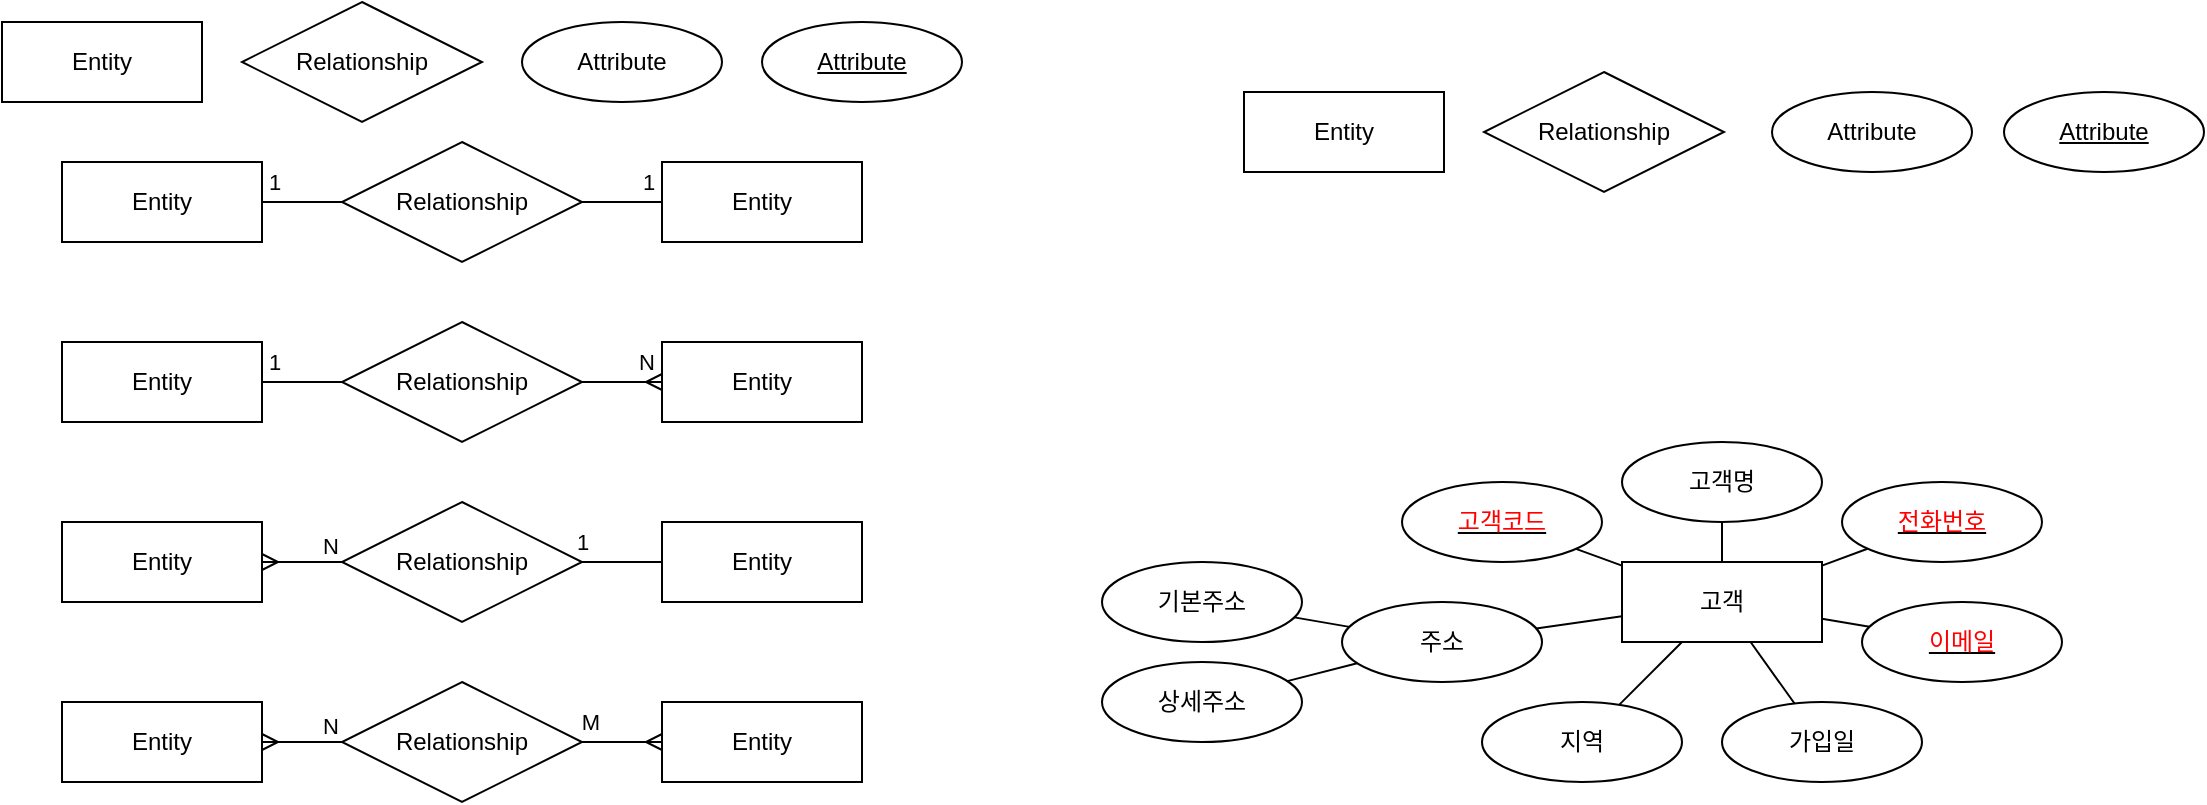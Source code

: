 <mxfile version="26.0.6">
  <diagram name="페이지-1" id="Ya6khYZ0Fk8NMJqVSXsF">
    <mxGraphModel dx="667" dy="344" grid="1" gridSize="10" guides="1" tooltips="1" connect="1" arrows="1" fold="1" page="1" pageScale="1" pageWidth="827" pageHeight="1169" math="0" shadow="0">
      <root>
        <mxCell id="0" />
        <mxCell id="1" parent="0" />
        <mxCell id="XMlplPwFl1dJo5Iw-d_0-1" value="Entity" style="whiteSpace=wrap;html=1;align=center;" vertex="1" parent="1">
          <mxGeometry x="130" y="30" width="100" height="40" as="geometry" />
        </mxCell>
        <mxCell id="XMlplPwFl1dJo5Iw-d_0-2" value="Relationship" style="shape=rhombus;perimeter=rhombusPerimeter;whiteSpace=wrap;html=1;align=center;" vertex="1" parent="1">
          <mxGeometry x="250" y="20" width="120" height="60" as="geometry" />
        </mxCell>
        <mxCell id="XMlplPwFl1dJo5Iw-d_0-3" value="Attribute" style="ellipse;whiteSpace=wrap;html=1;align=center;" vertex="1" parent="1">
          <mxGeometry x="390" y="30" width="100" height="40" as="geometry" />
        </mxCell>
        <mxCell id="XMlplPwFl1dJo5Iw-d_0-4" value="Attribute" style="ellipse;whiteSpace=wrap;html=1;align=center;fontStyle=4;" vertex="1" parent="1">
          <mxGeometry x="510" y="30" width="100" height="40" as="geometry" />
        </mxCell>
        <mxCell id="XMlplPwFl1dJo5Iw-d_0-5" value="Relationship" style="shape=rhombus;perimeter=rhombusPerimeter;whiteSpace=wrap;html=1;align=center;" vertex="1" parent="1">
          <mxGeometry x="300" y="360" width="120" height="60" as="geometry" />
        </mxCell>
        <mxCell id="XMlplPwFl1dJo5Iw-d_0-6" value="Entity" style="whiteSpace=wrap;html=1;align=center;" vertex="1" parent="1">
          <mxGeometry x="160" y="370" width="100" height="40" as="geometry" />
        </mxCell>
        <mxCell id="XMlplPwFl1dJo5Iw-d_0-7" value="Entity" style="whiteSpace=wrap;html=1;align=center;" vertex="1" parent="1">
          <mxGeometry x="460" y="370" width="100" height="40" as="geometry" />
        </mxCell>
        <mxCell id="XMlplPwFl1dJo5Iw-d_0-10" value="" style="endArrow=none;html=1;rounded=0;" edge="1" parent="1" source="XMlplPwFl1dJo5Iw-d_0-5" target="XMlplPwFl1dJo5Iw-d_0-7">
          <mxGeometry relative="1" as="geometry">
            <mxPoint x="420" y="420" as="sourcePoint" />
            <mxPoint x="490" y="420" as="targetPoint" />
          </mxGeometry>
        </mxCell>
        <mxCell id="XMlplPwFl1dJo5Iw-d_0-11" value="Relationship" style="shape=rhombus;perimeter=rhombusPerimeter;whiteSpace=wrap;html=1;align=center;" vertex="1" parent="1">
          <mxGeometry x="300" y="90" width="120" height="60" as="geometry" />
        </mxCell>
        <mxCell id="XMlplPwFl1dJo5Iw-d_0-12" value="Entity" style="whiteSpace=wrap;html=1;align=center;" vertex="1" parent="1">
          <mxGeometry x="160" y="100" width="100" height="40" as="geometry" />
        </mxCell>
        <mxCell id="XMlplPwFl1dJo5Iw-d_0-13" value="Entity" style="whiteSpace=wrap;html=1;align=center;" vertex="1" parent="1">
          <mxGeometry x="460" y="100" width="100" height="40" as="geometry" />
        </mxCell>
        <mxCell id="XMlplPwFl1dJo5Iw-d_0-14" value="" style="endArrow=none;html=1;rounded=0;" edge="1" parent="1" source="XMlplPwFl1dJo5Iw-d_0-12" target="XMlplPwFl1dJo5Iw-d_0-11">
          <mxGeometry relative="1" as="geometry">
            <mxPoint x="260" y="119.79" as="sourcePoint" />
            <mxPoint x="420" y="119.79" as="targetPoint" />
          </mxGeometry>
        </mxCell>
        <mxCell id="XMlplPwFl1dJo5Iw-d_0-26" value="1" style="edgeLabel;html=1;align=center;verticalAlign=middle;resizable=0;points=[];" vertex="1" connectable="0" parent="XMlplPwFl1dJo5Iw-d_0-14">
          <mxGeometry x="-0.053" relative="1" as="geometry">
            <mxPoint x="-13" y="-10" as="offset" />
          </mxGeometry>
        </mxCell>
        <mxCell id="XMlplPwFl1dJo5Iw-d_0-15" value="" style="endArrow=none;html=1;rounded=0;" edge="1" parent="1" source="XMlplPwFl1dJo5Iw-d_0-11" target="XMlplPwFl1dJo5Iw-d_0-13">
          <mxGeometry relative="1" as="geometry">
            <mxPoint x="420" y="150" as="sourcePoint" />
            <mxPoint x="490" y="150" as="targetPoint" />
          </mxGeometry>
        </mxCell>
        <mxCell id="XMlplPwFl1dJo5Iw-d_0-28" value="1" style="edgeLabel;html=1;align=center;verticalAlign=middle;resizable=0;points=[];" vertex="1" connectable="0" parent="XMlplPwFl1dJo5Iw-d_0-15">
          <mxGeometry x="0.011" y="1" relative="1" as="geometry">
            <mxPoint x="13" y="-9" as="offset" />
          </mxGeometry>
        </mxCell>
        <mxCell id="XMlplPwFl1dJo5Iw-d_0-16" value="Relationship" style="shape=rhombus;perimeter=rhombusPerimeter;whiteSpace=wrap;html=1;align=center;" vertex="1" parent="1">
          <mxGeometry x="300" y="180" width="120" height="60" as="geometry" />
        </mxCell>
        <mxCell id="XMlplPwFl1dJo5Iw-d_0-17" value="Entity" style="whiteSpace=wrap;html=1;align=center;" vertex="1" parent="1">
          <mxGeometry x="160" y="190" width="100" height="40" as="geometry" />
        </mxCell>
        <mxCell id="XMlplPwFl1dJo5Iw-d_0-18" value="Entity" style="whiteSpace=wrap;html=1;align=center;" vertex="1" parent="1">
          <mxGeometry x="460" y="190" width="100" height="40" as="geometry" />
        </mxCell>
        <mxCell id="XMlplPwFl1dJo5Iw-d_0-19" value="" style="endArrow=none;html=1;rounded=0;" edge="1" parent="1" source="XMlplPwFl1dJo5Iw-d_0-17" target="XMlplPwFl1dJo5Iw-d_0-16">
          <mxGeometry relative="1" as="geometry">
            <mxPoint x="260" y="209.79" as="sourcePoint" />
            <mxPoint x="420" y="209.79" as="targetPoint" />
          </mxGeometry>
        </mxCell>
        <mxCell id="XMlplPwFl1dJo5Iw-d_0-31" value="1" style="edgeLabel;html=1;align=center;verticalAlign=middle;resizable=0;points=[];" vertex="1" connectable="0" parent="XMlplPwFl1dJo5Iw-d_0-19">
          <mxGeometry x="-0.606" relative="1" as="geometry">
            <mxPoint x="-2" y="-10" as="offset" />
          </mxGeometry>
        </mxCell>
        <mxCell id="XMlplPwFl1dJo5Iw-d_0-21" value="Relationship" style="shape=rhombus;perimeter=rhombusPerimeter;whiteSpace=wrap;html=1;align=center;" vertex="1" parent="1">
          <mxGeometry x="300" y="270" width="120" height="60" as="geometry" />
        </mxCell>
        <mxCell id="XMlplPwFl1dJo5Iw-d_0-22" value="Entity" style="whiteSpace=wrap;html=1;align=center;" vertex="1" parent="1">
          <mxGeometry x="160" y="280" width="100" height="40" as="geometry" />
        </mxCell>
        <mxCell id="XMlplPwFl1dJo5Iw-d_0-23" value="Entity" style="whiteSpace=wrap;html=1;align=center;" vertex="1" parent="1">
          <mxGeometry x="460" y="280" width="100" height="40" as="geometry" />
        </mxCell>
        <mxCell id="XMlplPwFl1dJo5Iw-d_0-25" value="" style="endArrow=none;html=1;rounded=0;" edge="1" parent="1" source="XMlplPwFl1dJo5Iw-d_0-21" target="XMlplPwFl1dJo5Iw-d_0-23">
          <mxGeometry relative="1" as="geometry">
            <mxPoint x="420" y="330" as="sourcePoint" />
            <mxPoint x="490" y="330" as="targetPoint" />
          </mxGeometry>
        </mxCell>
        <mxCell id="XMlplPwFl1dJo5Iw-d_0-34" value="1" style="edgeLabel;html=1;align=center;verticalAlign=middle;resizable=0;points=[];" vertex="1" connectable="0" parent="XMlplPwFl1dJo5Iw-d_0-25">
          <mxGeometry x="-0.117" y="-1" relative="1" as="geometry">
            <mxPoint x="-18" y="-11" as="offset" />
          </mxGeometry>
        </mxCell>
        <mxCell id="XMlplPwFl1dJo5Iw-d_0-29" value="" style="edgeStyle=entityRelationEdgeStyle;fontSize=12;html=1;endArrow=ERmany;rounded=0;" edge="1" parent="1" source="XMlplPwFl1dJo5Iw-d_0-16" target="XMlplPwFl1dJo5Iw-d_0-18">
          <mxGeometry width="100" height="100" relative="1" as="geometry">
            <mxPoint x="330" y="280" as="sourcePoint" />
            <mxPoint x="430" y="180" as="targetPoint" />
          </mxGeometry>
        </mxCell>
        <mxCell id="XMlplPwFl1dJo5Iw-d_0-30" value="N" style="edgeLabel;html=1;align=center;verticalAlign=middle;resizable=0;points=[];" vertex="1" connectable="0" parent="XMlplPwFl1dJo5Iw-d_0-29">
          <mxGeometry x="0.473" y="1" relative="1" as="geometry">
            <mxPoint x="13" y="-9" as="offset" />
          </mxGeometry>
        </mxCell>
        <mxCell id="XMlplPwFl1dJo5Iw-d_0-32" value="" style="edgeStyle=entityRelationEdgeStyle;fontSize=12;html=1;endArrow=ERmany;rounded=0;" edge="1" parent="1" source="XMlplPwFl1dJo5Iw-d_0-21" target="XMlplPwFl1dJo5Iw-d_0-22">
          <mxGeometry width="100" height="100" relative="1" as="geometry">
            <mxPoint x="430" y="220" as="sourcePoint" />
            <mxPoint x="470" y="220" as="targetPoint" />
          </mxGeometry>
        </mxCell>
        <mxCell id="XMlplPwFl1dJo5Iw-d_0-33" value="N" style="edgeLabel;html=1;align=center;verticalAlign=middle;resizable=0;points=[];" vertex="1" connectable="0" parent="XMlplPwFl1dJo5Iw-d_0-32">
          <mxGeometry x="0.473" y="1" relative="1" as="geometry">
            <mxPoint x="13" y="-9" as="offset" />
          </mxGeometry>
        </mxCell>
        <mxCell id="XMlplPwFl1dJo5Iw-d_0-36" value="" style="edgeStyle=entityRelationEdgeStyle;fontSize=12;html=1;endArrow=ERmany;rounded=0;" edge="1" parent="1" source="XMlplPwFl1dJo5Iw-d_0-5" target="XMlplPwFl1dJo5Iw-d_0-6">
          <mxGeometry width="100" height="100" relative="1" as="geometry">
            <mxPoint x="320" y="340" as="sourcePoint" />
            <mxPoint x="280" y="340" as="targetPoint" />
          </mxGeometry>
        </mxCell>
        <mxCell id="XMlplPwFl1dJo5Iw-d_0-37" value="N" style="edgeLabel;html=1;align=center;verticalAlign=middle;resizable=0;points=[];" vertex="1" connectable="0" parent="XMlplPwFl1dJo5Iw-d_0-36">
          <mxGeometry x="0.473" y="1" relative="1" as="geometry">
            <mxPoint x="13" y="-9" as="offset" />
          </mxGeometry>
        </mxCell>
        <mxCell id="XMlplPwFl1dJo5Iw-d_0-38" value="" style="edgeStyle=entityRelationEdgeStyle;fontSize=12;html=1;endArrow=ERmany;rounded=0;" edge="1" parent="1" source="XMlplPwFl1dJo5Iw-d_0-5" target="XMlplPwFl1dJo5Iw-d_0-7">
          <mxGeometry width="100" height="100" relative="1" as="geometry">
            <mxPoint x="310" y="400" as="sourcePoint" />
            <mxPoint x="270" y="400" as="targetPoint" />
            <Array as="points">
              <mxPoint x="380" y="430" />
            </Array>
          </mxGeometry>
        </mxCell>
        <mxCell id="XMlplPwFl1dJo5Iw-d_0-39" value="M" style="edgeLabel;html=1;align=center;verticalAlign=middle;resizable=0;points=[];" vertex="1" connectable="0" parent="XMlplPwFl1dJo5Iw-d_0-38">
          <mxGeometry x="0.473" y="1" relative="1" as="geometry">
            <mxPoint x="-15" y="-9" as="offset" />
          </mxGeometry>
        </mxCell>
        <mxCell id="XMlplPwFl1dJo5Iw-d_0-44" value="Entity" style="whiteSpace=wrap;html=1;align=center;" vertex="1" parent="1">
          <mxGeometry x="751" y="65" width="100" height="40" as="geometry" />
        </mxCell>
        <mxCell id="XMlplPwFl1dJo5Iw-d_0-45" value="Relationship" style="shape=rhombus;perimeter=rhombusPerimeter;whiteSpace=wrap;html=1;align=center;" vertex="1" parent="1">
          <mxGeometry x="871" y="55" width="120" height="60" as="geometry" />
        </mxCell>
        <mxCell id="XMlplPwFl1dJo5Iw-d_0-46" value="Attribute" style="ellipse;whiteSpace=wrap;html=1;align=center;" vertex="1" parent="1">
          <mxGeometry x="1015" y="65" width="100" height="40" as="geometry" />
        </mxCell>
        <mxCell id="XMlplPwFl1dJo5Iw-d_0-47" value="Attribute" style="ellipse;whiteSpace=wrap;html=1;align=center;fontStyle=4;" vertex="1" parent="1">
          <mxGeometry x="1131" y="65" width="100" height="40" as="geometry" />
        </mxCell>
        <mxCell id="XMlplPwFl1dJo5Iw-d_0-48" value="고객" style="whiteSpace=wrap;html=1;align=center;" vertex="1" parent="1">
          <mxGeometry x="940" y="300" width="100" height="40" as="geometry" />
        </mxCell>
        <mxCell id="XMlplPwFl1dJo5Iw-d_0-49" value="&lt;u&gt;&lt;font style=&quot;color: light-dark(rgb(255, 0, 0), rgb(237, 237, 237));&quot;&gt;고객코드&lt;/font&gt;&lt;/u&gt;" style="ellipse;whiteSpace=wrap;html=1;align=center;" vertex="1" parent="1">
          <mxGeometry x="830" y="260" width="100" height="40" as="geometry" />
        </mxCell>
        <mxCell id="XMlplPwFl1dJo5Iw-d_0-50" value="고객명" style="ellipse;whiteSpace=wrap;html=1;align=center;" vertex="1" parent="1">
          <mxGeometry x="940" y="240" width="100" height="40" as="geometry" />
        </mxCell>
        <mxCell id="XMlplPwFl1dJo5Iw-d_0-51" value="&lt;u&gt;&lt;font style=&quot;color: light-dark(rgb(255, 0, 0), rgb(237, 237, 237));&quot;&gt;전화번호&lt;/font&gt;&lt;/u&gt;" style="ellipse;whiteSpace=wrap;html=1;align=center;" vertex="1" parent="1">
          <mxGeometry x="1050" y="260" width="100" height="40" as="geometry" />
        </mxCell>
        <mxCell id="XMlplPwFl1dJo5Iw-d_0-52" value="&lt;u&gt;&lt;font style=&quot;color: light-dark(rgb(255, 0, 0), rgb(237, 237, 237));&quot;&gt;이메일&lt;/font&gt;&lt;/u&gt;" style="ellipse;whiteSpace=wrap;html=1;align=center;" vertex="1" parent="1">
          <mxGeometry x="1060" y="320" width="100" height="40" as="geometry" />
        </mxCell>
        <mxCell id="XMlplPwFl1dJo5Iw-d_0-53" value="주소" style="ellipse;whiteSpace=wrap;html=1;align=center;" vertex="1" parent="1">
          <mxGeometry x="800" y="320" width="100" height="40" as="geometry" />
        </mxCell>
        <mxCell id="XMlplPwFl1dJo5Iw-d_0-54" value="&lt;font style=&quot;color: light-dark(rgb(0, 0, 0), rgb(237, 237, 237));&quot;&gt;지역&lt;/font&gt;" style="ellipse;whiteSpace=wrap;html=1;align=center;" vertex="1" parent="1">
          <mxGeometry x="870" y="370" width="100" height="40" as="geometry" />
        </mxCell>
        <mxCell id="XMlplPwFl1dJo5Iw-d_0-55" value="가입일" style="ellipse;whiteSpace=wrap;html=1;align=center;" vertex="1" parent="1">
          <mxGeometry x="990" y="370" width="100" height="40" as="geometry" />
        </mxCell>
        <mxCell id="XMlplPwFl1dJo5Iw-d_0-56" value="" style="endArrow=none;html=1;rounded=0;" edge="1" parent="1" source="XMlplPwFl1dJo5Iw-d_0-50" target="XMlplPwFl1dJo5Iw-d_0-48">
          <mxGeometry relative="1" as="geometry">
            <mxPoint x="1010" y="350" as="sourcePoint" />
            <mxPoint x="1170" y="350" as="targetPoint" />
          </mxGeometry>
        </mxCell>
        <mxCell id="XMlplPwFl1dJo5Iw-d_0-57" value="" style="endArrow=none;html=1;rounded=0;" edge="1" parent="1" source="XMlplPwFl1dJo5Iw-d_0-51" target="XMlplPwFl1dJo5Iw-d_0-48">
          <mxGeometry relative="1" as="geometry">
            <mxPoint x="1000" y="280" as="sourcePoint" />
            <mxPoint x="1000" y="310" as="targetPoint" />
          </mxGeometry>
        </mxCell>
        <mxCell id="XMlplPwFl1dJo5Iw-d_0-58" value="" style="endArrow=none;html=1;rounded=0;" edge="1" parent="1" source="XMlplPwFl1dJo5Iw-d_0-52" target="XMlplPwFl1dJo5Iw-d_0-48">
          <mxGeometry relative="1" as="geometry">
            <mxPoint x="1010" y="290" as="sourcePoint" />
            <mxPoint x="1010" y="320" as="targetPoint" />
          </mxGeometry>
        </mxCell>
        <mxCell id="XMlplPwFl1dJo5Iw-d_0-59" value="" style="endArrow=none;html=1;rounded=0;" edge="1" parent="1" source="XMlplPwFl1dJo5Iw-d_0-48" target="XMlplPwFl1dJo5Iw-d_0-55">
          <mxGeometry relative="1" as="geometry">
            <mxPoint x="1020" y="300" as="sourcePoint" />
            <mxPoint x="1020" y="330" as="targetPoint" />
          </mxGeometry>
        </mxCell>
        <mxCell id="XMlplPwFl1dJo5Iw-d_0-60" value="" style="endArrow=none;html=1;rounded=0;" edge="1" parent="1" source="XMlplPwFl1dJo5Iw-d_0-48" target="XMlplPwFl1dJo5Iw-d_0-54">
          <mxGeometry relative="1" as="geometry">
            <mxPoint x="1030" y="310" as="sourcePoint" />
            <mxPoint x="1030" y="340" as="targetPoint" />
          </mxGeometry>
        </mxCell>
        <mxCell id="XMlplPwFl1dJo5Iw-d_0-61" value="" style="endArrow=none;html=1;rounded=0;" edge="1" parent="1" source="XMlplPwFl1dJo5Iw-d_0-48" target="XMlplPwFl1dJo5Iw-d_0-53">
          <mxGeometry relative="1" as="geometry">
            <mxPoint x="1040" y="320" as="sourcePoint" />
            <mxPoint x="1040" y="350" as="targetPoint" />
          </mxGeometry>
        </mxCell>
        <mxCell id="XMlplPwFl1dJo5Iw-d_0-62" value="" style="endArrow=none;html=1;rounded=0;" edge="1" parent="1" source="XMlplPwFl1dJo5Iw-d_0-48" target="XMlplPwFl1dJo5Iw-d_0-49">
          <mxGeometry relative="1" as="geometry">
            <mxPoint x="1050" y="330" as="sourcePoint" />
            <mxPoint x="1050" y="360" as="targetPoint" />
          </mxGeometry>
        </mxCell>
        <mxCell id="XMlplPwFl1dJo5Iw-d_0-63" value="상세주소" style="ellipse;whiteSpace=wrap;html=1;align=center;" vertex="1" parent="1">
          <mxGeometry x="680" y="350" width="100" height="40" as="geometry" />
        </mxCell>
        <mxCell id="XMlplPwFl1dJo5Iw-d_0-64" value="기본주소" style="ellipse;whiteSpace=wrap;html=1;align=center;" vertex="1" parent="1">
          <mxGeometry x="680" y="300" width="100" height="40" as="geometry" />
        </mxCell>
        <mxCell id="XMlplPwFl1dJo5Iw-d_0-65" value="" style="endArrow=none;html=1;rounded=0;" edge="1" parent="1" source="XMlplPwFl1dJo5Iw-d_0-53" target="XMlplPwFl1dJo5Iw-d_0-64">
          <mxGeometry relative="1" as="geometry">
            <mxPoint x="950" y="338" as="sourcePoint" />
            <mxPoint x="926" y="342" as="targetPoint" />
          </mxGeometry>
        </mxCell>
        <mxCell id="XMlplPwFl1dJo5Iw-d_0-66" value="" style="endArrow=none;html=1;rounded=0;" edge="1" parent="1" source="XMlplPwFl1dJo5Iw-d_0-63" target="XMlplPwFl1dJo5Iw-d_0-53">
          <mxGeometry relative="1" as="geometry">
            <mxPoint x="960" y="348" as="sourcePoint" />
            <mxPoint x="936" y="352" as="targetPoint" />
          </mxGeometry>
        </mxCell>
      </root>
    </mxGraphModel>
  </diagram>
</mxfile>
